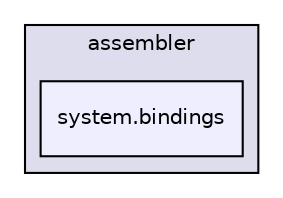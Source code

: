 digraph "system.bindings" {
  compound=true
  node [ fontsize="10", fontname="Helvetica"];
  edge [ labelfontsize="10", labelfontname="Helvetica"];
  subgraph clusterdir_2b02b4f0649b0905b779ae429fc5ade2 {
    graph [ bgcolor="#ddddee", pencolor="black", label="assembler" fontname="Helvetica", fontsize="10", URL="dir_2b02b4f0649b0905b779ae429fc5ade2.html"]
  dir_7f16aef072ff448b29acd22f6e785f35 [shape=box, label="system.bindings", style="filled", fillcolor="#eeeeff", pencolor="black", URL="dir_7f16aef072ff448b29acd22f6e785f35.html"];
  }
}
